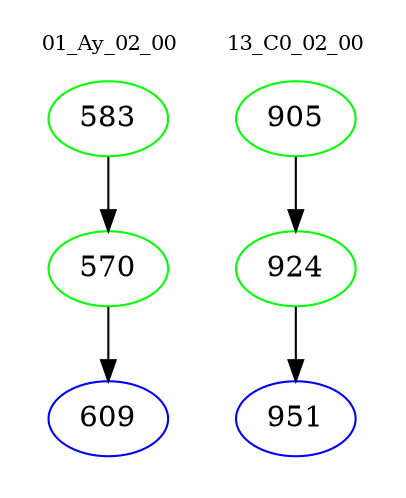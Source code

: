 digraph{
subgraph cluster_0 {
color = white
label = "01_Ay_02_00";
fontsize=10;
T0_583 [label="583", color="green"]
T0_583 -> T0_570 [color="black"]
T0_570 [label="570", color="green"]
T0_570 -> T0_609 [color="black"]
T0_609 [label="609", color="blue"]
}
subgraph cluster_1 {
color = white
label = "13_C0_02_00";
fontsize=10;
T1_905 [label="905", color="green"]
T1_905 -> T1_924 [color="black"]
T1_924 [label="924", color="green"]
T1_924 -> T1_951 [color="black"]
T1_951 [label="951", color="blue"]
}
}
